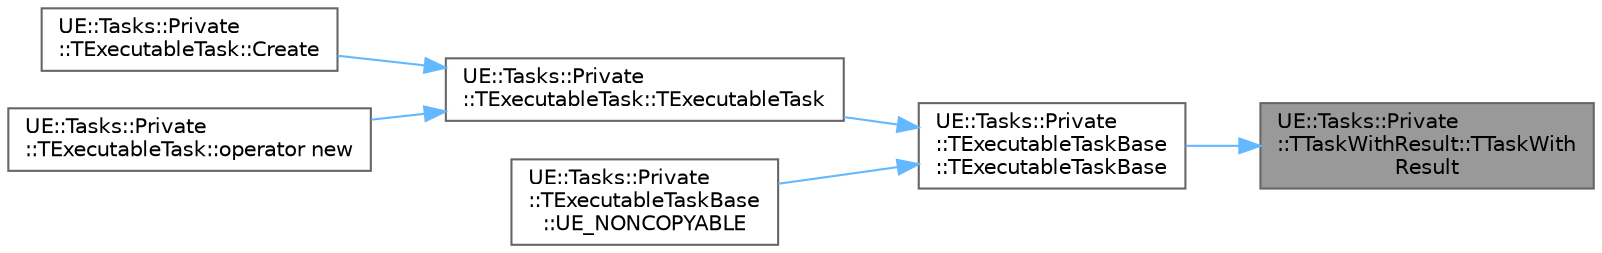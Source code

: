 digraph "UE::Tasks::Private::TTaskWithResult::TTaskWithResult"
{
 // INTERACTIVE_SVG=YES
 // LATEX_PDF_SIZE
  bgcolor="transparent";
  edge [fontname=Helvetica,fontsize=10,labelfontname=Helvetica,labelfontsize=10];
  node [fontname=Helvetica,fontsize=10,shape=box,height=0.2,width=0.4];
  rankdir="RL";
  Node1 [id="Node000001",label="UE::Tasks::Private\l::TTaskWithResult::TTaskWith\lResult",height=0.2,width=0.4,color="gray40", fillcolor="grey60", style="filled", fontcolor="black",tooltip=" "];
  Node1 -> Node2 [id="edge1_Node000001_Node000002",dir="back",color="steelblue1",style="solid",tooltip=" "];
  Node2 [id="Node000002",label="UE::Tasks::Private\l::TExecutableTaskBase\l::TExecutableTaskBase",height=0.2,width=0.4,color="grey40", fillcolor="white", style="filled",URL="$da/d2d/classUE_1_1Tasks_1_1Private_1_1TExecutableTaskBase.html#a65de7641701d731d0b175b9bfc8f8597",tooltip=" "];
  Node2 -> Node3 [id="edge2_Node000002_Node000003",dir="back",color="steelblue1",style="solid",tooltip=" "];
  Node3 [id="Node000003",label="UE::Tasks::Private\l::TExecutableTask::TExecutableTask",height=0.2,width=0.4,color="grey40", fillcolor="white", style="filled",URL="$d6/d1f/classUE_1_1Tasks_1_1Private_1_1TExecutableTask.html#a3e6fc03031dbcc4f48e2b7f9aa2dbce1",tooltip=" "];
  Node3 -> Node4 [id="edge3_Node000003_Node000004",dir="back",color="steelblue1",style="solid",tooltip=" "];
  Node4 [id="Node000004",label="UE::Tasks::Private\l::TExecutableTask::Create",height=0.2,width=0.4,color="grey40", fillcolor="white", style="filled",URL="$d6/d1f/classUE_1_1Tasks_1_1Private_1_1TExecutableTask.html#a070fec514bbd4f82a1b83d531646f2e1",tooltip=" "];
  Node3 -> Node5 [id="edge4_Node000003_Node000005",dir="back",color="steelblue1",style="solid",tooltip=" "];
  Node5 [id="Node000005",label="UE::Tasks::Private\l::TExecutableTask::operator new",height=0.2,width=0.4,color="grey40", fillcolor="white", style="filled",URL="$d6/d1f/classUE_1_1Tasks_1_1Private_1_1TExecutableTask.html#a131c081eb82d750609e309968a8f94c6",tooltip=" "];
  Node2 -> Node6 [id="edge5_Node000002_Node000006",dir="back",color="steelblue1",style="solid",tooltip=" "];
  Node6 [id="Node000006",label="UE::Tasks::Private\l::TExecutableTaskBase\l::UE_NONCOPYABLE",height=0.2,width=0.4,color="grey40", fillcolor="white", style="filled",URL="$da/d2d/classUE_1_1Tasks_1_1Private_1_1TExecutableTaskBase.html#a85750e476792526b36b7450189514448",tooltip=" "];
}
